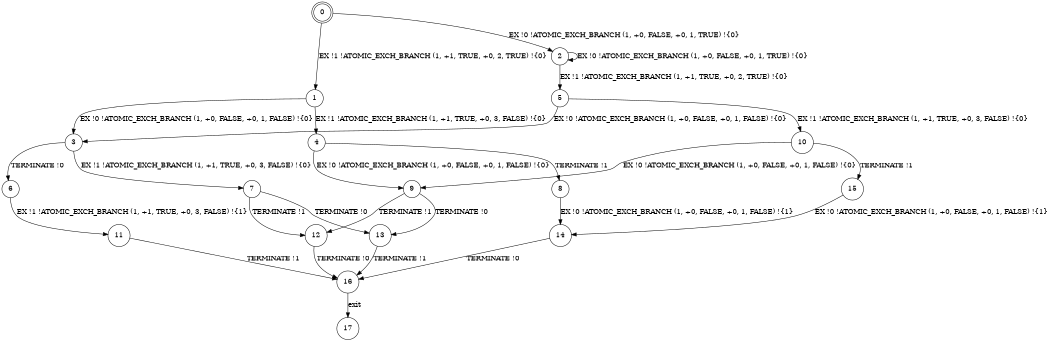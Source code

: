 digraph BCG {
size = "7, 10.5";
center = TRUE;
node [shape = circle];
0 [peripheries = 2];
0 -> 1 [label = "EX !1 !ATOMIC_EXCH_BRANCH (1, +1, TRUE, +0, 2, TRUE) !{0}"];
0 -> 2 [label = "EX !0 !ATOMIC_EXCH_BRANCH (1, +0, FALSE, +0, 1, TRUE) !{0}"];
1 -> 3 [label = "EX !0 !ATOMIC_EXCH_BRANCH (1, +0, FALSE, +0, 1, FALSE) !{0}"];
1 -> 4 [label = "EX !1 !ATOMIC_EXCH_BRANCH (1, +1, TRUE, +0, 3, FALSE) !{0}"];
2 -> 5 [label = "EX !1 !ATOMIC_EXCH_BRANCH (1, +1, TRUE, +0, 2, TRUE) !{0}"];
2 -> 2 [label = "EX !0 !ATOMIC_EXCH_BRANCH (1, +0, FALSE, +0, 1, TRUE) !{0}"];
3 -> 6 [label = "TERMINATE !0"];
3 -> 7 [label = "EX !1 !ATOMIC_EXCH_BRANCH (1, +1, TRUE, +0, 3, FALSE) !{0}"];
4 -> 8 [label = "TERMINATE !1"];
4 -> 9 [label = "EX !0 !ATOMIC_EXCH_BRANCH (1, +0, FALSE, +0, 1, FALSE) !{0}"];
5 -> 10 [label = "EX !1 !ATOMIC_EXCH_BRANCH (1, +1, TRUE, +0, 3, FALSE) !{0}"];
5 -> 3 [label = "EX !0 !ATOMIC_EXCH_BRANCH (1, +0, FALSE, +0, 1, FALSE) !{0}"];
6 -> 11 [label = "EX !1 !ATOMIC_EXCH_BRANCH (1, +1, TRUE, +0, 3, FALSE) !{1}"];
7 -> 12 [label = "TERMINATE !1"];
7 -> 13 [label = "TERMINATE !0"];
8 -> 14 [label = "EX !0 !ATOMIC_EXCH_BRANCH (1, +0, FALSE, +0, 1, FALSE) !{1}"];
9 -> 12 [label = "TERMINATE !1"];
9 -> 13 [label = "TERMINATE !0"];
10 -> 15 [label = "TERMINATE !1"];
10 -> 9 [label = "EX !0 !ATOMIC_EXCH_BRANCH (1, +0, FALSE, +0, 1, FALSE) !{0}"];
11 -> 16 [label = "TERMINATE !1"];
12 -> 16 [label = "TERMINATE !0"];
13 -> 16 [label = "TERMINATE !1"];
14 -> 16 [label = "TERMINATE !0"];
15 -> 14 [label = "EX !0 !ATOMIC_EXCH_BRANCH (1, +0, FALSE, +0, 1, FALSE) !{1}"];
16 -> 17 [label = "exit"];
}
